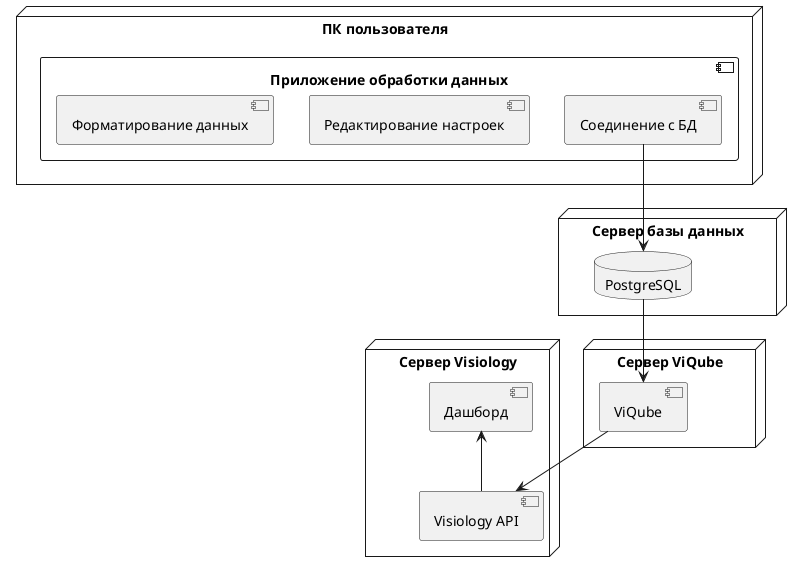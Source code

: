 @startuml deployment
node "Сервер базы данных" {
    database "PostgreSQL" as postgre
}

node "Сервер ViQube" {
    [ViQube] as viqube
}

node "ПК пользователя" {
    component "Приложение обработки данных" {
        [Соединение с БД] as db_conn
        [Редактирование настроек] as stngs_rdct
        [Форматирование данных] as format
    }
}

node "Сервер Visiology" {
    [Visiology API] as api
    [Дашборд] as dash
}

postgre --> viqube
viqube --> api
db_conn --> postgre
dash <-- api
@enduml
